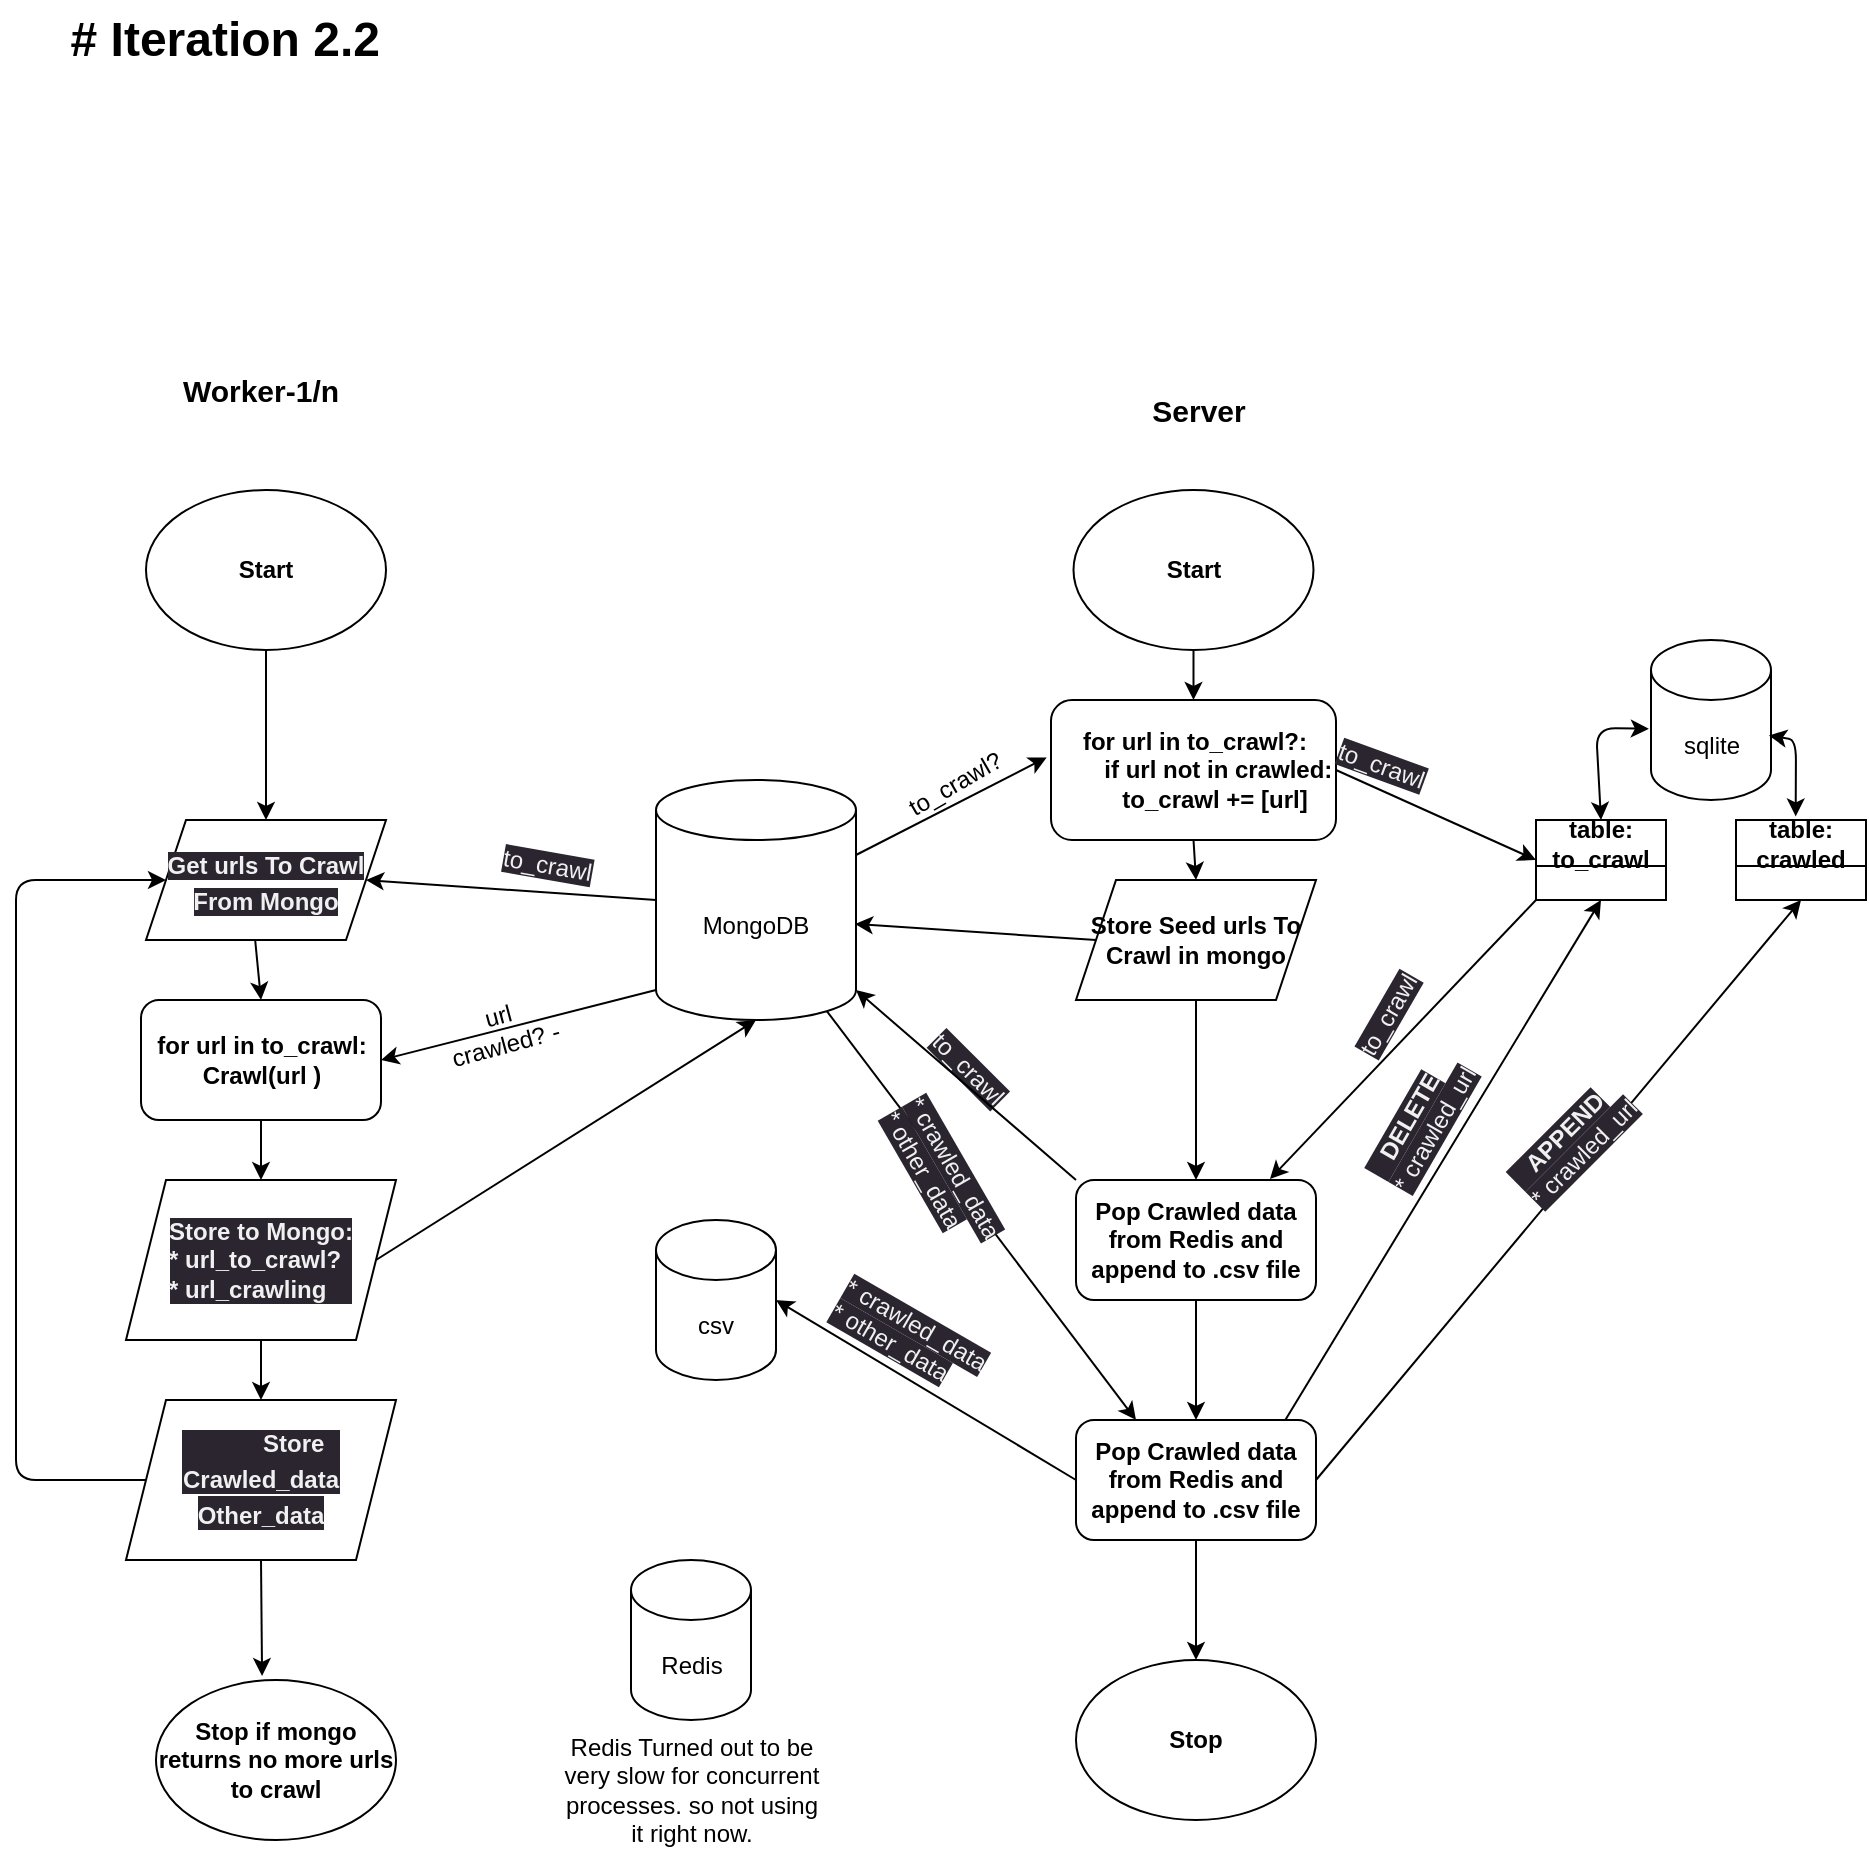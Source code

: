 <mxfile>
    <diagram id="53q-Q3146LHwUQF3R4kC" name="Page-1">
        <mxGraphModel dx="2490" dy="632" grid="1" gridSize="10" guides="1" tooltips="1" connect="1" arrows="1" fold="1" page="1" pageScale="1" pageWidth="850" pageHeight="1100" math="0" shadow="0">
            <root>
                <mxCell id="0"/>
                <mxCell id="1" parent="0"/>
                <mxCell id="26" style="edgeStyle=none;html=1;exitX=0.5;exitY=1;exitDx=0;exitDy=0;entryX=0.5;entryY=0;entryDx=0;entryDy=0;fontStyle=1" parent="1" source="27" target="68" edge="1">
                    <mxGeometry relative="1" as="geometry">
                        <mxPoint x="102.5" y="940" as="sourcePoint"/>
                        <mxPoint x="102.5" y="1000" as="targetPoint"/>
                    </mxGeometry>
                </mxCell>
                <mxCell id="27" value="Start" style="ellipse;whiteSpace=wrap;html=1;fontStyle=1" parent="1" vertex="1">
                    <mxGeometry x="45" y="835" width="120" height="80" as="geometry"/>
                </mxCell>
                <mxCell id="52" style="edgeStyle=none;html=1;exitX=0.5;exitY=1;exitDx=0;exitDy=0;entryX=0.5;entryY=0;entryDx=0;entryDy=0;" parent="1" source="67" target="66" edge="1">
                    <mxGeometry relative="1" as="geometry">
                        <mxPoint x="105" y="1250" as="sourcePoint"/>
                        <mxPoint x="105" y="1300" as="targetPoint"/>
                    </mxGeometry>
                </mxCell>
                <mxCell id="58" style="edgeStyle=none;html=1;exitX=1;exitY=0.5;exitDx=0;exitDy=0;entryX=0.5;entryY=1;entryDx=0;entryDy=0;entryPerimeter=0;" parent="1" source="67" target="48" edge="1">
                    <mxGeometry relative="1" as="geometry">
                        <mxPoint x="235" y="1220" as="sourcePoint"/>
                    </mxGeometry>
                </mxCell>
                <mxCell id="31" style="edgeStyle=none;html=1;exitX=0.5;exitY=1;exitDx=0;exitDy=0;entryX=0.5;entryY=0;entryDx=0;entryDy=0;fontStyle=1" parent="1" source="32" target="67" edge="1">
                    <mxGeometry relative="1" as="geometry">
                        <mxPoint x="105" y="1190" as="targetPoint"/>
                    </mxGeometry>
                </mxCell>
                <mxCell id="32" value="for url in to_crawl:&lt;br&gt;Crawl(url )" style="rounded=1;whiteSpace=wrap;html=1;fontStyle=1" parent="1" vertex="1">
                    <mxGeometry x="42.5" y="1090" width="120" height="60" as="geometry"/>
                </mxCell>
                <mxCell id="33" value="Stop if mongo returns no more urls to crawl" style="ellipse;whiteSpace=wrap;html=1;fontStyle=1" parent="1" vertex="1">
                    <mxGeometry x="50" y="1430" width="120" height="80" as="geometry"/>
                </mxCell>
                <mxCell id="34" style="edgeStyle=none;html=1;exitX=0.454;exitY=0.983;exitDx=0;exitDy=0;entryX=0.5;entryY=0;entryDx=0;entryDy=0;fontStyle=1;exitPerimeter=0;" parent="1" source="68" target="32" edge="1">
                    <mxGeometry relative="1" as="geometry">
                        <mxPoint x="102.5" y="1060" as="sourcePoint"/>
                    </mxGeometry>
                </mxCell>
                <mxCell id="122" style="edgeStyle=none;html=1;exitX=0.5;exitY=1;exitDx=0;exitDy=0;entryX=0.5;entryY=0;entryDx=0;entryDy=0;" edge="1" parent="1" source="37" target="88">
                    <mxGeometry relative="1" as="geometry"/>
                </mxCell>
                <mxCell id="37" value="Start" style="ellipse;whiteSpace=wrap;html=1;fontStyle=1" parent="1" vertex="1">
                    <mxGeometry x="508.75" y="835" width="120" height="80" as="geometry"/>
                </mxCell>
                <mxCell id="38" style="edgeStyle=none;html=1;exitX=0.5;exitY=1;exitDx=0;exitDy=0;entryX=0.5;entryY=0;entryDx=0;entryDy=0;fontStyle=1" parent="1" source="39" target="40" edge="1">
                    <mxGeometry relative="1" as="geometry">
                        <mxPoint x="570.0" y="1160" as="targetPoint"/>
                    </mxGeometry>
                </mxCell>
                <mxCell id="100" style="edgeStyle=none;html=1;exitX=0;exitY=0.5;exitDx=0;exitDy=0;entryX=1;entryY=0.5;entryDx=0;entryDy=0;entryPerimeter=0;" edge="1" parent="1" source="39" target="98">
                    <mxGeometry relative="1" as="geometry"/>
                </mxCell>
                <mxCell id="104" style="edgeStyle=none;html=1;exitX=1;exitY=0.5;exitDx=0;exitDy=0;entryX=0.5;entryY=1;entryDx=0;entryDy=0;" edge="1" parent="1" source="39" target="84">
                    <mxGeometry relative="1" as="geometry">
                        <mxPoint x="830" y="940" as="targetPoint"/>
                    </mxGeometry>
                </mxCell>
                <mxCell id="107" style="edgeStyle=none;html=1;exitX=0.869;exitY=0.011;exitDx=0;exitDy=0;entryX=0.5;entryY=1;entryDx=0;entryDy=0;exitPerimeter=0;" edge="1" parent="1" source="39" target="82">
                    <mxGeometry relative="1" as="geometry"/>
                </mxCell>
                <mxCell id="39" value="Pop Crawled data from Redis and append to .csv file" style="rounded=1;whiteSpace=wrap;html=1;fontStyle=1" parent="1" vertex="1">
                    <mxGeometry x="510" y="1300" width="120" height="60" as="geometry"/>
                </mxCell>
                <mxCell id="40" value="Stop" style="ellipse;whiteSpace=wrap;html=1;fontStyle=1" parent="1" vertex="1">
                    <mxGeometry x="510" y="1420" width="120" height="80" as="geometry"/>
                </mxCell>
                <mxCell id="41" style="edgeStyle=none;html=1;exitX=0.5;exitY=1;exitDx=0;exitDy=0;entryX=0.5;entryY=0;entryDx=0;entryDy=0;fontStyle=1;startArrow=none;" parent="1" source="109" target="39" edge="1">
                    <mxGeometry relative="1" as="geometry">
                        <mxPoint x="570" y="1050" as="sourcePoint"/>
                    </mxGeometry>
                </mxCell>
                <mxCell id="49" style="edgeStyle=none;html=1;exitX=0;exitY=0.5;exitDx=0;exitDy=0;entryX=0.995;entryY=0.6;entryDx=0;entryDy=0;entryPerimeter=0;" parent="1" source="42" target="48" edge="1">
                    <mxGeometry relative="1" as="geometry"/>
                </mxCell>
                <mxCell id="111" style="edgeStyle=none;html=1;exitX=0.5;exitY=1;exitDx=0;exitDy=0;" edge="1" parent="1" source="42" target="109">
                    <mxGeometry relative="1" as="geometry"/>
                </mxCell>
                <mxCell id="42" value="&lt;span style=&quot;font-weight: 700;&quot;&gt;Store Seed urls To Crawl in mongo&lt;/span&gt;" style="shape=parallelogram;perimeter=parallelogramPerimeter;whiteSpace=wrap;html=1;fixedSize=1;" parent="1" vertex="1">
                    <mxGeometry x="510" y="1030" width="120" height="60" as="geometry"/>
                </mxCell>
                <mxCell id="56" style="edgeStyle=none;html=1;exitX=0.855;exitY=1;exitDx=0;exitDy=-4.35;exitPerimeter=0;entryX=0.25;entryY=0;entryDx=0;entryDy=0;" parent="1" source="48" target="39" edge="1">
                    <mxGeometry relative="1" as="geometry"/>
                </mxCell>
                <mxCell id="47" value="Redis" style="shape=cylinder3;whiteSpace=wrap;html=1;boundedLbl=1;backgroundOutline=1;size=15;" parent="1" vertex="1">
                    <mxGeometry x="287.5" y="1370" width="60" height="80" as="geometry"/>
                </mxCell>
                <mxCell id="50" style="edgeStyle=none;html=1;exitX=0;exitY=0.5;exitDx=0;exitDy=0;exitPerimeter=0;entryX=1;entryY=0.5;entryDx=0;entryDy=0;" parent="1" source="48" target="68" edge="1">
                    <mxGeometry relative="1" as="geometry">
                        <mxPoint x="232.5" y="1030" as="targetPoint"/>
                    </mxGeometry>
                </mxCell>
                <mxCell id="59" style="edgeStyle=none;html=1;exitX=0;exitY=1;exitDx=0;exitDy=-15;exitPerimeter=0;entryX=1;entryY=0.5;entryDx=0;entryDy=0;" parent="1" source="48" target="32" edge="1">
                    <mxGeometry relative="1" as="geometry"/>
                </mxCell>
                <mxCell id="48" value="MongoDB" style="shape=cylinder3;whiteSpace=wrap;html=1;boundedLbl=1;backgroundOutline=1;size=15;" parent="1" vertex="1">
                    <mxGeometry x="300" y="980" width="100" height="120" as="geometry"/>
                </mxCell>
                <mxCell id="53" style="edgeStyle=none;html=1;exitX=0;exitY=0.5;exitDx=0;exitDy=0;entryX=0;entryY=0.5;entryDx=0;entryDy=0;" parent="1" source="66" target="68" edge="1">
                    <mxGeometry relative="1" as="geometry">
                        <mxPoint x="45" y="1330" as="sourcePoint"/>
                        <mxPoint x="42.5" y="1030" as="targetPoint"/>
                        <Array as="points">
                            <mxPoint x="-20" y="1330"/>
                            <mxPoint x="-20" y="1030"/>
                        </Array>
                    </mxGeometry>
                </mxCell>
                <mxCell id="54" style="edgeStyle=none;html=1;exitX=0.5;exitY=1;exitDx=0;exitDy=0;entryX=0.442;entryY=-0.025;entryDx=0;entryDy=0;entryPerimeter=0;" parent="1" source="66" target="33" edge="1">
                    <mxGeometry relative="1" as="geometry">
                        <mxPoint x="105" y="1360" as="sourcePoint"/>
                    </mxGeometry>
                </mxCell>
                <mxCell id="61" value="url crawled? -" style="text;html=1;strokeColor=none;fillColor=none;align=center;verticalAlign=middle;whiteSpace=wrap;rounded=0;rotation=-15;" parent="1" vertex="1">
                    <mxGeometry x="192.5" y="1090" width="60" height="30" as="geometry"/>
                </mxCell>
                <mxCell id="62" value="&lt;b&gt;&lt;font style=&quot;font-size: 15px;&quot;&gt;Worker-1/n&lt;/font&gt;&lt;/b&gt;" style="text;html=1;strokeColor=none;fillColor=none;align=center;verticalAlign=middle;whiteSpace=wrap;rounded=0;" parent="1" vertex="1">
                    <mxGeometry x="61.25" y="770" width="82.5" height="30" as="geometry"/>
                </mxCell>
                <mxCell id="63" value="&lt;b&gt;&lt;font style=&quot;font-size: 15px;&quot;&gt;Server&lt;/font&gt;&lt;/b&gt;" style="text;html=1;strokeColor=none;fillColor=none;align=center;verticalAlign=middle;whiteSpace=wrap;rounded=0;" parent="1" vertex="1">
                    <mxGeometry x="530" y="780" width="82.5" height="30" as="geometry"/>
                </mxCell>
                <mxCell id="66" value="&lt;div style=&quot;border-color: rgb(0, 0, 0); color: rgb(240, 240, 240); font-family: Helvetica; font-size: 12px; font-style: normal; font-variant-ligatures: normal; font-variant-caps: normal; font-weight: 700; letter-spacing: normal; orphans: 2; text-indent: 0px; text-transform: none; widows: 2; word-spacing: 0px; -webkit-text-stroke-width: 0px; background-color: rgb(42, 37, 47); text-decoration-thickness: initial; text-decoration-style: initial; text-decoration-color: initial; text-align: left;&quot;&gt;&lt;span style=&quot;border-color: rgb(0, 0, 0); background-color: initial;&quot;&gt;&amp;nbsp; &amp;nbsp; &amp;nbsp; &amp;nbsp; &amp;nbsp; &amp;nbsp; Store&amp;nbsp;&lt;/span&gt;&lt;/div&gt;&lt;span style=&quot;border-color: rgb(0, 0, 0); color: rgb(240, 240, 240); font-family: Helvetica; font-style: normal; font-variant-ligatures: normal; font-variant-caps: normal; letter-spacing: normal; orphans: 2; text-indent: 0px; text-transform: none; widows: 2; word-spacing: 0px; -webkit-text-stroke-width: 0px; background-color: rgb(42, 37, 47); text-decoration-thickness: initial; text-decoration-style: initial; text-decoration-color: initial; text-align: left;&quot;&gt;&lt;span style=&quot;font-size: 12px;&quot;&gt;&lt;b&gt;Crawled_data&lt;/b&gt;&lt;/span&gt;&lt;br&gt;&lt;span style=&quot;font-size: 12px;&quot;&gt;&lt;b&gt;Other_data&lt;br&gt;&lt;/b&gt;&lt;/span&gt;&lt;/span&gt;" style="shape=parallelogram;perimeter=parallelogramPerimeter;whiteSpace=wrap;html=1;fixedSize=1;fontSize=15;" parent="1" vertex="1">
                    <mxGeometry x="35" y="1290" width="135" height="80" as="geometry"/>
                </mxCell>
                <mxCell id="67" value="&lt;div style=&quot;border-color: rgb(0, 0, 0); color: rgb(240, 240, 240); font-family: Helvetica; font-size: 12px; font-style: normal; font-variant-ligatures: normal; font-variant-caps: normal; font-weight: 700; letter-spacing: normal; orphans: 2; text-indent: 0px; text-transform: none; widows: 2; word-spacing: 0px; -webkit-text-stroke-width: 0px; background-color: rgb(42, 37, 47); text-decoration-thickness: initial; text-decoration-style: initial; text-decoration-color: initial; text-align: left;&quot;&gt;&lt;div&gt;&lt;span style=&quot;background-color: initial;&quot;&gt;Store to Mongo:&lt;/span&gt;&lt;/div&gt;&lt;div&gt;&lt;span style=&quot;background-color: initial;&quot;&gt;* url_to_crawl?&lt;/span&gt;&lt;/div&gt;&lt;div&gt;&lt;span style=&quot;background-color: initial;&quot;&gt;* url_crawling&lt;/span&gt;&lt;br&gt;&lt;/div&gt;&lt;/div&gt;" style="shape=parallelogram;perimeter=parallelogramPerimeter;whiteSpace=wrap;html=1;fixedSize=1;fontSize=15;" parent="1" vertex="1">
                    <mxGeometry x="35" y="1180" width="135" height="80" as="geometry"/>
                </mxCell>
                <mxCell id="68" value="&lt;span style=&quot;color: rgb(240, 240, 240); font-family: Helvetica; font-size: 12px; font-style: normal; font-variant-ligatures: normal; font-variant-caps: normal; font-weight: 700; letter-spacing: normal; orphans: 2; text-align: center; text-indent: 0px; text-transform: none; widows: 2; word-spacing: 0px; -webkit-text-stroke-width: 0px; background-color: rgb(42, 37, 47); text-decoration-thickness: initial; text-decoration-style: initial; text-decoration-color: initial; float: none; display: inline !important;&quot;&gt;Get urls To Crawl From Mongo&lt;/span&gt;" style="shape=parallelogram;perimeter=parallelogramPerimeter;whiteSpace=wrap;html=1;fixedSize=1;fontSize=15;" parent="1" vertex="1">
                    <mxGeometry x="45" y="1000" width="120" height="60" as="geometry"/>
                </mxCell>
                <mxCell id="70" value="Redis Turned out to be very slow for concurrent processes. so not using it right now." style="text;html=1;strokeColor=none;fillColor=none;align=center;verticalAlign=middle;whiteSpace=wrap;rounded=0;rotation=0;" parent="1" vertex="1">
                    <mxGeometry x="252.5" y="1460" width="130" height="50" as="geometry"/>
                </mxCell>
                <mxCell id="71" value="# Iteration 2.2" style="text;strokeColor=none;fillColor=none;html=1;fontSize=24;fontStyle=1;verticalAlign=middle;align=right;" parent="1" vertex="1">
                    <mxGeometry x="12.5" y="590" width="150" height="40" as="geometry"/>
                </mxCell>
                <mxCell id="72" value="sqlite" style="shape=cylinder3;whiteSpace=wrap;html=1;boundedLbl=1;backgroundOutline=1;size=15;" parent="1" vertex="1">
                    <mxGeometry x="797.5" y="910" width="60" height="80" as="geometry"/>
                </mxCell>
                <mxCell id="77" value="&lt;span style=&quot;color: rgb(240, 240, 240); font-family: Helvetica; font-size: 12px; font-style: normal; font-variant-ligatures: normal; font-variant-caps: normal; font-weight: 400; letter-spacing: normal; orphans: 2; text-align: center; text-indent: 0px; text-transform: none; widows: 2; word-spacing: 0px; -webkit-text-stroke-width: 0px; background-color: rgb(42, 37, 47); text-decoration-thickness: initial; text-decoration-style: initial; text-decoration-color: initial; float: none; display: inline !important;&quot;&gt;to_crawl&lt;br&gt;&lt;br&gt;&lt;/span&gt;" style="text;whiteSpace=wrap;html=1;rotation=45;" parent="1" vertex="1">
                    <mxGeometry x="431.77" y="1113.66" width="55" height="25" as="geometry"/>
                </mxCell>
                <mxCell id="78" value="&lt;span style=&quot;color: rgb(240, 240, 240); font-family: Helvetica; font-size: 12px; font-style: normal; font-variant-ligatures: normal; font-variant-caps: normal; font-weight: 400; letter-spacing: normal; orphans: 2; text-align: center; text-indent: 0px; text-transform: none; widows: 2; word-spacing: 0px; -webkit-text-stroke-width: 0px; background-color: rgb(42, 37, 47); text-decoration-thickness: initial; text-decoration-style: initial; text-decoration-color: initial; float: none; display: inline !important;&quot;&gt;to_crawl&lt;br&gt;&lt;br&gt;&lt;/span&gt;" style="text;whiteSpace=wrap;html=1;rotation=10;" parent="1" vertex="1">
                    <mxGeometry x="220" y="1010" width="65" height="40" as="geometry"/>
                </mxCell>
                <mxCell id="117" style="edgeStyle=none;html=1;exitX=0;exitY=1;exitDx=0;exitDy=0;entryX=0.808;entryY=-0.008;entryDx=0;entryDy=0;entryPerimeter=0;" edge="1" parent="1" source="82" target="109">
                    <mxGeometry relative="1" as="geometry"/>
                </mxCell>
                <mxCell id="82" value="table: to_crawl" style="swimlane;whiteSpace=wrap;html=1;" parent="1" vertex="1">
                    <mxGeometry x="740" y="1000" width="65" height="40" as="geometry"/>
                </mxCell>
                <mxCell id="84" value="table: crawled" style="swimlane;whiteSpace=wrap;html=1;" parent="1" vertex="1">
                    <mxGeometry x="840" y="1000" width="65" height="40" as="geometry"/>
                </mxCell>
                <mxCell id="86" value="" style="endArrow=classic;startArrow=classic;html=1;exitX=-0.018;exitY=0.555;exitDx=0;exitDy=0;exitPerimeter=0;entryX=0.5;entryY=0;entryDx=0;entryDy=0;" parent="1" source="72" target="82" edge="1">
                    <mxGeometry width="50" height="50" relative="1" as="geometry">
                        <mxPoint x="1022.5" y="860" as="sourcePoint"/>
                        <mxPoint x="1072.5" y="810" as="targetPoint"/>
                        <Array as="points">
                            <mxPoint x="770" y="954"/>
                        </Array>
                    </mxGeometry>
                </mxCell>
                <mxCell id="87" value="" style="endArrow=classic;startArrow=classic;html=1;exitX=0.982;exitY=0.597;exitDx=0;exitDy=0;exitPerimeter=0;entryX=0.459;entryY=-0.045;entryDx=0;entryDy=0;entryPerimeter=0;" parent="1" source="72" target="84" edge="1">
                    <mxGeometry width="50" height="50" relative="1" as="geometry">
                        <mxPoint x="816.2" y="924.35" as="sourcePoint"/>
                        <mxPoint x="805" y="860" as="targetPoint"/>
                        <Array as="points">
                            <mxPoint x="870" y="960"/>
                        </Array>
                    </mxGeometry>
                </mxCell>
                <mxCell id="94" value="&lt;span style=&quot;color: rgb(240, 240, 240); font-family: Helvetica; font-size: 12px; font-style: normal; font-variant-ligatures: normal; font-variant-caps: normal; font-weight: 400; letter-spacing: normal; orphans: 2; text-align: center; text-indent: 0px; text-transform: none; widows: 2; word-spacing: 0px; -webkit-text-stroke-width: 0px; background-color: rgb(42, 37, 47); text-decoration-thickness: initial; text-decoration-style: initial; text-decoration-color: initial; float: none; display: inline !important;&quot;&gt;* crawled_data&lt;br&gt;* other_data&lt;br&gt;&lt;br&gt;&lt;br&gt;&lt;/span&gt;" style="text;whiteSpace=wrap;html=1;rotation=30;" vertex="1" parent="1">
                    <mxGeometry x="385" y="1240" width="90" height="40" as="geometry"/>
                </mxCell>
                <mxCell id="98" value="csv" style="shape=cylinder3;whiteSpace=wrap;html=1;boundedLbl=1;backgroundOutline=1;size=15;" vertex="1" parent="1">
                    <mxGeometry x="300" y="1200" width="60" height="80" as="geometry"/>
                </mxCell>
                <mxCell id="103" value="&lt;span style=&quot;color: rgb(240, 240, 240); font-family: Helvetica; font-size: 12px; font-style: normal; font-variant-ligatures: normal; font-variant-caps: normal; font-weight: 400; letter-spacing: normal; orphans: 2; text-align: center; text-indent: 0px; text-transform: none; widows: 2; word-spacing: 0px; -webkit-text-stroke-width: 0px; background-color: rgb(42, 37, 47); text-decoration-thickness: initial; text-decoration-style: initial; text-decoration-color: initial; float: none; display: inline !important;&quot;&gt;* crawled_data&lt;br&gt;* other_data&lt;br&gt;&lt;br&gt;&lt;br&gt;&lt;/span&gt;" style="text;whiteSpace=wrap;html=1;rotation=60;" vertex="1" parent="1">
                    <mxGeometry x="400" y="1160" width="90" height="40" as="geometry"/>
                </mxCell>
                <mxCell id="105" value="&lt;span style=&quot;color: rgb(240, 240, 240); font-family: Helvetica; font-size: 12px; font-style: normal; font-variant-ligatures: normal; font-variant-caps: normal; letter-spacing: normal; orphans: 2; text-align: center; text-indent: 0px; text-transform: none; widows: 2; word-spacing: 0px; -webkit-text-stroke-width: 0px; background-color: rgb(42, 37, 47); text-decoration-thickness: initial; text-decoration-style: initial; text-decoration-color: initial; float: none; display: inline !important;&quot;&gt;&lt;b&gt;&amp;nbsp; &amp;nbsp;APPEND&lt;/b&gt;&lt;br&gt;* crawled_url&lt;/span&gt;" style="text;whiteSpace=wrap;html=1;rotation=-45;" vertex="1" parent="1">
                    <mxGeometry x="717.5" y="1140" width="80" height="30" as="geometry"/>
                </mxCell>
                <mxCell id="108" value="&lt;span style=&quot;color: rgb(240, 240, 240); font-family: Helvetica; font-size: 12px; font-style: normal; font-variant-ligatures: normal; font-variant-caps: normal; letter-spacing: normal; orphans: 2; text-align: center; text-indent: 0px; text-transform: none; widows: 2; word-spacing: 0px; -webkit-text-stroke-width: 0px; background-color: rgb(42, 37, 47); text-decoration-thickness: initial; text-decoration-style: initial; text-decoration-color: initial; float: none; display: inline !important;&quot;&gt;&lt;b&gt;&amp;nbsp; &amp;nbsp;DELETE&lt;/b&gt;&lt;br&gt;* crawled_url&lt;/span&gt;" style="text;whiteSpace=wrap;html=1;rotation=-60;" vertex="1" parent="1">
                    <mxGeometry x="640" y="1130" width="80" height="30" as="geometry"/>
                </mxCell>
                <mxCell id="112" style="edgeStyle=none;html=1;exitX=0;exitY=0;exitDx=0;exitDy=0;entryX=1;entryY=1;entryDx=0;entryDy=-15;entryPerimeter=0;" edge="1" parent="1" source="109" target="48">
                    <mxGeometry relative="1" as="geometry">
                        <mxPoint x="360" y="1070" as="targetPoint"/>
                    </mxGeometry>
                </mxCell>
                <mxCell id="109" value="Pop Crawled data from Redis and append to .csv file" style="rounded=1;whiteSpace=wrap;html=1;fontStyle=1" vertex="1" parent="1">
                    <mxGeometry x="510" y="1180" width="120" height="60" as="geometry"/>
                </mxCell>
                <mxCell id="118" value="&lt;span style=&quot;color: rgb(240, 240, 240); font-family: Helvetica; font-size: 12px; font-style: normal; font-variant-ligatures: normal; font-variant-caps: normal; font-weight: 400; letter-spacing: normal; orphans: 2; text-align: center; text-indent: 0px; text-transform: none; widows: 2; word-spacing: 0px; -webkit-text-stroke-width: 0px; background-color: rgb(42, 37, 47); text-decoration-thickness: initial; text-decoration-style: initial; text-decoration-color: initial; float: none; display: inline !important;&quot;&gt;to_crawl&lt;br&gt;&lt;br&gt;&lt;/span&gt;" style="text;whiteSpace=wrap;html=1;rotation=-60;" vertex="1" parent="1">
                    <mxGeometry x="643.75" y="1083.66" width="46.25" height="30" as="geometry"/>
                </mxCell>
                <mxCell id="123" style="edgeStyle=none;html=1;exitX=0.5;exitY=1;exitDx=0;exitDy=0;entryX=0.5;entryY=0;entryDx=0;entryDy=0;" edge="1" parent="1" source="88" target="42">
                    <mxGeometry relative="1" as="geometry"/>
                </mxCell>
                <mxCell id="128" style="edgeStyle=none;html=1;exitX=1;exitY=0.5;exitDx=0;exitDy=0;entryX=0;entryY=0.5;entryDx=0;entryDy=0;" edge="1" parent="1" source="88" target="82">
                    <mxGeometry relative="1" as="geometry"/>
                </mxCell>
                <mxCell id="88" value="for url in to_crawl?:&lt;br&gt;&amp;nbsp; &amp;nbsp; &amp;nbsp; &amp;nbsp;if url not in crawled:&lt;br&gt;&amp;nbsp; &amp;nbsp; &amp;nbsp; to_crawl += [url]" style="rounded=1;whiteSpace=wrap;html=1;fontStyle=1" parent="1" vertex="1">
                    <mxGeometry x="497.5" y="940" width="142.5" height="70" as="geometry"/>
                </mxCell>
                <mxCell id="124" style="edgeStyle=none;html=1;exitX=1;exitY=0;exitDx=0;exitDy=37.5;exitPerimeter=0;entryX=-0.015;entryY=0.41;entryDx=0;entryDy=0;entryPerimeter=0;" edge="1" parent="1" source="48" target="88">
                    <mxGeometry relative="1" as="geometry">
                        <mxPoint x="400" y="1062.5" as="sourcePoint"/>
                        <mxPoint x="540" y="1180" as="targetPoint"/>
                    </mxGeometry>
                </mxCell>
                <mxCell id="125" value="&lt;span style=&quot;text-align: center;&quot;&gt;to_crawl?&lt;/span&gt;" style="text;whiteSpace=wrap;html=1;rotation=-30;" vertex="1" parent="1">
                    <mxGeometry x="420" y="970.0" width="50" height="20" as="geometry"/>
                </mxCell>
                <mxCell id="129" value="&lt;span style=&quot;color: rgb(240, 240, 240); font-family: Helvetica; font-size: 12px; font-style: normal; font-variant-ligatures: normal; font-variant-caps: normal; font-weight: 400; letter-spacing: normal; orphans: 2; text-align: center; text-indent: 0px; text-transform: none; widows: 2; word-spacing: 0px; -webkit-text-stroke-width: 0px; background-color: rgb(42, 37, 47); text-decoration-thickness: initial; text-decoration-style: initial; text-decoration-color: initial; float: none; display: inline !important;&quot;&gt;to_crawl&lt;/span&gt;" style="text;whiteSpace=wrap;html=1;rotation=20;" vertex="1" parent="1">
                    <mxGeometry x="640" y="960" width="50" height="20" as="geometry"/>
                </mxCell>
            </root>
        </mxGraphModel>
    </diagram>
</mxfile>